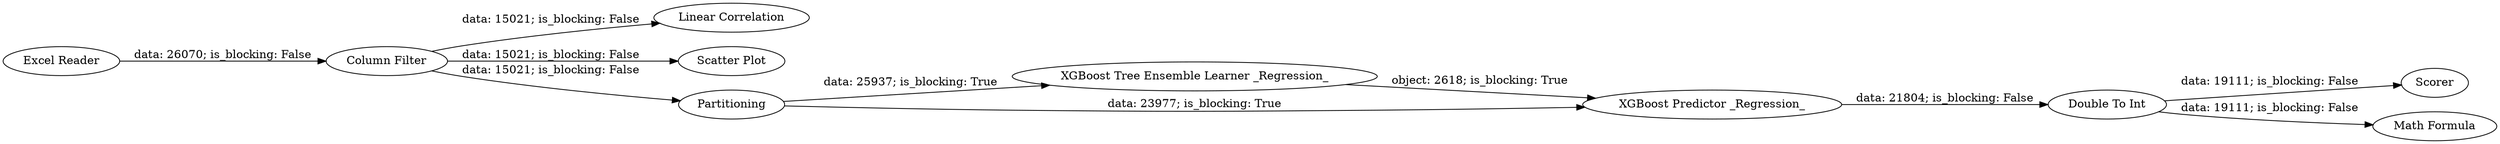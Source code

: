 digraph {
	"2749860884892956039_19" [label=Scorer]
	"2749860884892956039_14" [label="Linear Correlation"]
	"2749860884892956039_21" [label="Math Formula"]
	"2749860884892956039_15" [label="Scatter Plot"]
	"2749860884892956039_17" [label=Partitioning]
	"2749860884892956039_16" [label="XGBoost Tree Ensemble Learner _Regression_"]
	"2749860884892956039_20" [label="Double To Int"]
	"2749860884892956039_7" [label="Excel Reader"]
	"2749860884892956039_18" [label="XGBoost Predictor _Regression_"]
	"2749860884892956039_11" [label="Column Filter"]
	"2749860884892956039_11" -> "2749860884892956039_15" [label="data: 15021; is_blocking: False"]
	"2749860884892956039_11" -> "2749860884892956039_17" [label="data: 15021; is_blocking: False"]
	"2749860884892956039_16" -> "2749860884892956039_18" [label="object: 2618; is_blocking: True"]
	"2749860884892956039_20" -> "2749860884892956039_19" [label="data: 19111; is_blocking: False"]
	"2749860884892956039_17" -> "2749860884892956039_18" [label="data: 23977; is_blocking: True"]
	"2749860884892956039_17" -> "2749860884892956039_16" [label="data: 25937; is_blocking: True"]
	"2749860884892956039_20" -> "2749860884892956039_21" [label="data: 19111; is_blocking: False"]
	"2749860884892956039_11" -> "2749860884892956039_14" [label="data: 15021; is_blocking: False"]
	"2749860884892956039_7" -> "2749860884892956039_11" [label="data: 26070; is_blocking: False"]
	"2749860884892956039_18" -> "2749860884892956039_20" [label="data: 21804; is_blocking: False"]
	rankdir=LR
}
